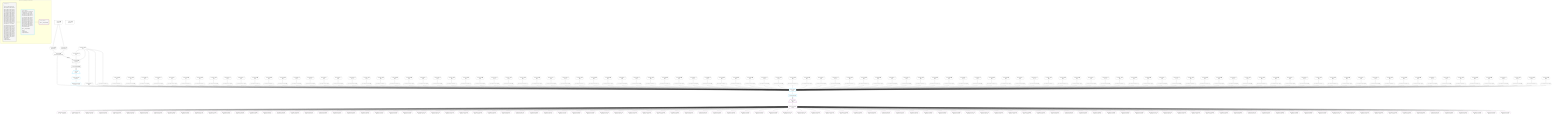 %%{init: {'themeVariables': { 'fontSize': '12px'}}}%%
graph TD
    classDef path fill:#eee,stroke:#000,color:#000
    classDef plan fill:#fff,stroke-width:1px,color:#000
    classDef itemplan fill:#fff,stroke-width:2px,color:#000
    classDef unbatchedplan fill:#dff,stroke-width:1px,color:#000
    classDef sideeffectplan fill:#fcc,stroke-width:2px,color:#000
    classDef bucket fill:#f6f6f6,color:#000,stroke-width:2px,text-align:left


    %% plan dependencies
    PgSelect15[["PgSelect[15∈0] ➊<br />ᐸpersonᐳ"]]:::plan
    Object12{{"Object[12∈0] ➊<br />ᐸ{pgSettings,withPgClient}ᐳ"}}:::plan
    Connection13{{"Connection[13∈0] ➊<br />ᐸ9ᐳ"}}:::plan
    Constant445{{"Constant[445∈0] ➊<br />ᐸ1ᐳ"}}:::plan
    Object12 -->|rejectNull| PgSelect15
    Connection13 & Constant445 --> PgSelect15
    Constant445 --> Connection13
    Connection26{{"Connection[26∈0] ➊<br />ᐸ22ᐳ"}}:::plan
    Constant445 --> Connection26
    Access10{{"Access[10∈0] ➊<br />ᐸ2.pgSettingsᐳ"}}:::plan
    Access11{{"Access[11∈0] ➊<br />ᐸ2.withPgClientᐳ"}}:::plan
    Access10 & Access11 --> Object12
    PgFromExpression35{{"PgFromExpression[35∈0] ➊"}}:::plan
    Constant445 --> PgFromExpression35
    PgFromExpression39{{"PgFromExpression[39∈0] ➊"}}:::plan
    Constant446{{"Constant[446∈0] ➊<br />ᐸ2ᐳ"}}:::plan
    Constant446 --> PgFromExpression39
    PgFromExpression43{{"PgFromExpression[43∈0] ➊"}}:::plan
    Constant447{{"Constant[447∈0] ➊<br />ᐸ3ᐳ"}}:::plan
    Constant447 --> PgFromExpression43
    PgFromExpression47{{"PgFromExpression[47∈0] ➊"}}:::plan
    Constant448{{"Constant[448∈0] ➊<br />ᐸ4ᐳ"}}:::plan
    Constant448 --> PgFromExpression47
    PgFromExpression51{{"PgFromExpression[51∈0] ➊"}}:::plan
    Constant449{{"Constant[449∈0] ➊<br />ᐸ5ᐳ"}}:::plan
    Constant449 --> PgFromExpression51
    PgFromExpression55{{"PgFromExpression[55∈0] ➊"}}:::plan
    Constant450{{"Constant[450∈0] ➊<br />ᐸ6ᐳ"}}:::plan
    Constant450 --> PgFromExpression55
    PgFromExpression59{{"PgFromExpression[59∈0] ➊"}}:::plan
    Constant451{{"Constant[451∈0] ➊<br />ᐸ7ᐳ"}}:::plan
    Constant451 --> PgFromExpression59
    PgFromExpression63{{"PgFromExpression[63∈0] ➊"}}:::plan
    Constant452{{"Constant[452∈0] ➊<br />ᐸ8ᐳ"}}:::plan
    Constant452 --> PgFromExpression63
    PgFromExpression67{{"PgFromExpression[67∈0] ➊"}}:::plan
    Constant453{{"Constant[453∈0] ➊<br />ᐸ9ᐳ"}}:::plan
    Constant453 --> PgFromExpression67
    PgFromExpression71{{"PgFromExpression[71∈0] ➊"}}:::plan
    Constant454{{"Constant[454∈0] ➊<br />ᐸ10ᐳ"}}:::plan
    Constant454 --> PgFromExpression71
    PgFromExpression75{{"PgFromExpression[75∈0] ➊"}}:::plan
    Constant455{{"Constant[455∈0] ➊<br />ᐸ11ᐳ"}}:::plan
    Constant455 --> PgFromExpression75
    PgFromExpression79{{"PgFromExpression[79∈0] ➊"}}:::plan
    Constant456{{"Constant[456∈0] ➊<br />ᐸ12ᐳ"}}:::plan
    Constant456 --> PgFromExpression79
    PgFromExpression83{{"PgFromExpression[83∈0] ➊"}}:::plan
    Constant457{{"Constant[457∈0] ➊<br />ᐸ13ᐳ"}}:::plan
    Constant457 --> PgFromExpression83
    PgFromExpression87{{"PgFromExpression[87∈0] ➊"}}:::plan
    Constant458{{"Constant[458∈0] ➊<br />ᐸ14ᐳ"}}:::plan
    Constant458 --> PgFromExpression87
    PgFromExpression91{{"PgFromExpression[91∈0] ➊"}}:::plan
    Constant459{{"Constant[459∈0] ➊<br />ᐸ15ᐳ"}}:::plan
    Constant459 --> PgFromExpression91
    PgFromExpression95{{"PgFromExpression[95∈0] ➊"}}:::plan
    Constant460{{"Constant[460∈0] ➊<br />ᐸ16ᐳ"}}:::plan
    Constant460 --> PgFromExpression95
    PgFromExpression99{{"PgFromExpression[99∈0] ➊"}}:::plan
    Constant461{{"Constant[461∈0] ➊<br />ᐸ17ᐳ"}}:::plan
    Constant461 --> PgFromExpression99
    PgFromExpression103{{"PgFromExpression[103∈0] ➊"}}:::plan
    Constant462{{"Constant[462∈0] ➊<br />ᐸ18ᐳ"}}:::plan
    Constant462 --> PgFromExpression103
    PgFromExpression107{{"PgFromExpression[107∈0] ➊"}}:::plan
    Constant463{{"Constant[463∈0] ➊<br />ᐸ19ᐳ"}}:::plan
    Constant463 --> PgFromExpression107
    PgFromExpression111{{"PgFromExpression[111∈0] ➊"}}:::plan
    Constant464{{"Constant[464∈0] ➊<br />ᐸ20ᐳ"}}:::plan
    Constant464 --> PgFromExpression111
    PgFromExpression115{{"PgFromExpression[115∈0] ➊"}}:::plan
    Constant465{{"Constant[465∈0] ➊<br />ᐸ21ᐳ"}}:::plan
    Constant465 --> PgFromExpression115
    PgFromExpression119{{"PgFromExpression[119∈0] ➊"}}:::plan
    Constant466{{"Constant[466∈0] ➊<br />ᐸ22ᐳ"}}:::plan
    Constant466 --> PgFromExpression119
    PgFromExpression123{{"PgFromExpression[123∈0] ➊"}}:::plan
    Constant467{{"Constant[467∈0] ➊<br />ᐸ23ᐳ"}}:::plan
    Constant467 --> PgFromExpression123
    PgFromExpression127{{"PgFromExpression[127∈0] ➊"}}:::plan
    Constant468{{"Constant[468∈0] ➊<br />ᐸ24ᐳ"}}:::plan
    Constant468 --> PgFromExpression127
    PgFromExpression131{{"PgFromExpression[131∈0] ➊"}}:::plan
    Constant469{{"Constant[469∈0] ➊<br />ᐸ25ᐳ"}}:::plan
    Constant469 --> PgFromExpression131
    PgFromExpression135{{"PgFromExpression[135∈0] ➊"}}:::plan
    Constant470{{"Constant[470∈0] ➊<br />ᐸ26ᐳ"}}:::plan
    Constant470 --> PgFromExpression135
    PgFromExpression139{{"PgFromExpression[139∈0] ➊"}}:::plan
    Constant471{{"Constant[471∈0] ➊<br />ᐸ27ᐳ"}}:::plan
    Constant471 --> PgFromExpression139
    PgFromExpression143{{"PgFromExpression[143∈0] ➊"}}:::plan
    Constant472{{"Constant[472∈0] ➊<br />ᐸ28ᐳ"}}:::plan
    Constant472 --> PgFromExpression143
    PgFromExpression147{{"PgFromExpression[147∈0] ➊"}}:::plan
    Constant473{{"Constant[473∈0] ➊<br />ᐸ29ᐳ"}}:::plan
    Constant473 --> PgFromExpression147
    PgFromExpression151{{"PgFromExpression[151∈0] ➊"}}:::plan
    Constant474{{"Constant[474∈0] ➊<br />ᐸ30ᐳ"}}:::plan
    Constant474 --> PgFromExpression151
    PgFromExpression155{{"PgFromExpression[155∈0] ➊"}}:::plan
    Constant475{{"Constant[475∈0] ➊<br />ᐸ31ᐳ"}}:::plan
    Constant475 --> PgFromExpression155
    PgFromExpression159{{"PgFromExpression[159∈0] ➊"}}:::plan
    Constant476{{"Constant[476∈0] ➊<br />ᐸ32ᐳ"}}:::plan
    Constant476 --> PgFromExpression159
    PgFromExpression163{{"PgFromExpression[163∈0] ➊"}}:::plan
    Constant477{{"Constant[477∈0] ➊<br />ᐸ33ᐳ"}}:::plan
    Constant477 --> PgFromExpression163
    PgFromExpression167{{"PgFromExpression[167∈0] ➊"}}:::plan
    Constant478{{"Constant[478∈0] ➊<br />ᐸ34ᐳ"}}:::plan
    Constant478 --> PgFromExpression167
    PgFromExpression171{{"PgFromExpression[171∈0] ➊"}}:::plan
    Constant479{{"Constant[479∈0] ➊<br />ᐸ35ᐳ"}}:::plan
    Constant479 --> PgFromExpression171
    PgFromExpression175{{"PgFromExpression[175∈0] ➊"}}:::plan
    Constant480{{"Constant[480∈0] ➊<br />ᐸ36ᐳ"}}:::plan
    Constant480 --> PgFromExpression175
    PgFromExpression179{{"PgFromExpression[179∈0] ➊"}}:::plan
    Constant481{{"Constant[481∈0] ➊<br />ᐸ37ᐳ"}}:::plan
    Constant481 --> PgFromExpression179
    PgFromExpression183{{"PgFromExpression[183∈0] ➊"}}:::plan
    Constant482{{"Constant[482∈0] ➊<br />ᐸ38ᐳ"}}:::plan
    Constant482 --> PgFromExpression183
    PgFromExpression187{{"PgFromExpression[187∈0] ➊"}}:::plan
    Constant483{{"Constant[483∈0] ➊<br />ᐸ39ᐳ"}}:::plan
    Constant483 --> PgFromExpression187
    PgFromExpression191{{"PgFromExpression[191∈0] ➊"}}:::plan
    Constant484{{"Constant[484∈0] ➊<br />ᐸ40ᐳ"}}:::plan
    Constant484 --> PgFromExpression191
    PgFromExpression195{{"PgFromExpression[195∈0] ➊"}}:::plan
    Constant485{{"Constant[485∈0] ➊<br />ᐸ41ᐳ"}}:::plan
    Constant485 --> PgFromExpression195
    PgFromExpression199{{"PgFromExpression[199∈0] ➊"}}:::plan
    Constant486{{"Constant[486∈0] ➊<br />ᐸ42ᐳ"}}:::plan
    Constant486 --> PgFromExpression199
    PgFromExpression203{{"PgFromExpression[203∈0] ➊"}}:::plan
    Constant487{{"Constant[487∈0] ➊<br />ᐸ43ᐳ"}}:::plan
    Constant487 --> PgFromExpression203
    PgFromExpression207{{"PgFromExpression[207∈0] ➊"}}:::plan
    Constant488{{"Constant[488∈0] ➊<br />ᐸ44ᐳ"}}:::plan
    Constant488 --> PgFromExpression207
    PgFromExpression211{{"PgFromExpression[211∈0] ➊"}}:::plan
    Constant489{{"Constant[489∈0] ➊<br />ᐸ45ᐳ"}}:::plan
    Constant489 --> PgFromExpression211
    PgFromExpression215{{"PgFromExpression[215∈0] ➊"}}:::plan
    Constant490{{"Constant[490∈0] ➊<br />ᐸ46ᐳ"}}:::plan
    Constant490 --> PgFromExpression215
    PgFromExpression219{{"PgFromExpression[219∈0] ➊"}}:::plan
    Constant491{{"Constant[491∈0] ➊<br />ᐸ47ᐳ"}}:::plan
    Constant491 --> PgFromExpression219
    PgFromExpression223{{"PgFromExpression[223∈0] ➊"}}:::plan
    Constant492{{"Constant[492∈0] ➊<br />ᐸ48ᐳ"}}:::plan
    Constant492 --> PgFromExpression223
    PgFromExpression227{{"PgFromExpression[227∈0] ➊"}}:::plan
    Constant493{{"Constant[493∈0] ➊<br />ᐸ49ᐳ"}}:::plan
    Constant493 --> PgFromExpression227
    PgFromExpression231{{"PgFromExpression[231∈0] ➊"}}:::plan
    Constant494{{"Constant[494∈0] ➊<br />ᐸ50ᐳ"}}:::plan
    Constant494 --> PgFromExpression231
    PgFromExpression235{{"PgFromExpression[235∈0] ➊"}}:::plan
    Constant495{{"Constant[495∈0] ➊<br />ᐸ51ᐳ"}}:::plan
    Constant495 --> PgFromExpression235
    PgFromExpression239{{"PgFromExpression[239∈0] ➊"}}:::plan
    Constant496{{"Constant[496∈0] ➊<br />ᐸ52ᐳ"}}:::plan
    Constant496 --> PgFromExpression239
    PgFromExpression243{{"PgFromExpression[243∈0] ➊"}}:::plan
    Constant497{{"Constant[497∈0] ➊<br />ᐸ53ᐳ"}}:::plan
    Constant497 --> PgFromExpression243
    PgFromExpression247{{"PgFromExpression[247∈0] ➊"}}:::plan
    Constant498{{"Constant[498∈0] ➊<br />ᐸ54ᐳ"}}:::plan
    Constant498 --> PgFromExpression247
    PgFromExpression251{{"PgFromExpression[251∈0] ➊"}}:::plan
    Constant499{{"Constant[499∈0] ➊<br />ᐸ55ᐳ"}}:::plan
    Constant499 --> PgFromExpression251
    PgFromExpression255{{"PgFromExpression[255∈0] ➊"}}:::plan
    Constant500{{"Constant[500∈0] ➊<br />ᐸ56ᐳ"}}:::plan
    Constant500 --> PgFromExpression255
    PgFromExpression259{{"PgFromExpression[259∈0] ➊"}}:::plan
    Constant501{{"Constant[501∈0] ➊<br />ᐸ57ᐳ"}}:::plan
    Constant501 --> PgFromExpression259
    PgFromExpression263{{"PgFromExpression[263∈0] ➊"}}:::plan
    Constant502{{"Constant[502∈0] ➊<br />ᐸ58ᐳ"}}:::plan
    Constant502 --> PgFromExpression263
    PgFromExpression267{{"PgFromExpression[267∈0] ➊"}}:::plan
    Constant503{{"Constant[503∈0] ➊<br />ᐸ59ᐳ"}}:::plan
    Constant503 --> PgFromExpression267
    PgFromExpression271{{"PgFromExpression[271∈0] ➊"}}:::plan
    Constant504{{"Constant[504∈0] ➊<br />ᐸ60ᐳ"}}:::plan
    Constant504 --> PgFromExpression271
    PgFromExpression275{{"PgFromExpression[275∈0] ➊"}}:::plan
    Constant505{{"Constant[505∈0] ➊<br />ᐸ61ᐳ"}}:::plan
    Constant505 --> PgFromExpression275
    PgFromExpression279{{"PgFromExpression[279∈0] ➊"}}:::plan
    Constant506{{"Constant[506∈0] ➊<br />ᐸ62ᐳ"}}:::plan
    Constant506 --> PgFromExpression279
    PgFromExpression283{{"PgFromExpression[283∈0] ➊"}}:::plan
    Constant507{{"Constant[507∈0] ➊<br />ᐸ63ᐳ"}}:::plan
    Constant507 --> PgFromExpression283
    PgFromExpression287{{"PgFromExpression[287∈0] ➊"}}:::plan
    Constant508{{"Constant[508∈0] ➊<br />ᐸ64ᐳ"}}:::plan
    Constant508 --> PgFromExpression287
    PgFromExpression291{{"PgFromExpression[291∈0] ➊"}}:::plan
    Constant509{{"Constant[509∈0] ➊<br />ᐸ65ᐳ"}}:::plan
    Constant509 --> PgFromExpression291
    PgFromExpression295{{"PgFromExpression[295∈0] ➊"}}:::plan
    Constant510{{"Constant[510∈0] ➊<br />ᐸ66ᐳ"}}:::plan
    Constant510 --> PgFromExpression295
    PgFromExpression299{{"PgFromExpression[299∈0] ➊"}}:::plan
    Constant511{{"Constant[511∈0] ➊<br />ᐸ67ᐳ"}}:::plan
    Constant511 --> PgFromExpression299
    PgFromExpression303{{"PgFromExpression[303∈0] ➊"}}:::plan
    Constant512{{"Constant[512∈0] ➊<br />ᐸ68ᐳ"}}:::plan
    Constant512 --> PgFromExpression303
    PgFromExpression307{{"PgFromExpression[307∈0] ➊"}}:::plan
    Constant513{{"Constant[513∈0] ➊<br />ᐸ69ᐳ"}}:::plan
    Constant513 --> PgFromExpression307
    PgFromExpression311{{"PgFromExpression[311∈0] ➊"}}:::plan
    Constant514{{"Constant[514∈0] ➊<br />ᐸ70ᐳ"}}:::plan
    Constant514 --> PgFromExpression311
    PgFromExpression315{{"PgFromExpression[315∈0] ➊"}}:::plan
    Constant515{{"Constant[515∈0] ➊<br />ᐸ71ᐳ"}}:::plan
    Constant515 --> PgFromExpression315
    PgFromExpression319{{"PgFromExpression[319∈0] ➊"}}:::plan
    Constant516{{"Constant[516∈0] ➊<br />ᐸ72ᐳ"}}:::plan
    Constant516 --> PgFromExpression319
    PgFromExpression323{{"PgFromExpression[323∈0] ➊"}}:::plan
    Constant517{{"Constant[517∈0] ➊<br />ᐸ73ᐳ"}}:::plan
    Constant517 --> PgFromExpression323
    PgFromExpression327{{"PgFromExpression[327∈0] ➊"}}:::plan
    Constant518{{"Constant[518∈0] ➊<br />ᐸ74ᐳ"}}:::plan
    Constant518 --> PgFromExpression327
    PgFromExpression331{{"PgFromExpression[331∈0] ➊"}}:::plan
    Constant519{{"Constant[519∈0] ➊<br />ᐸ75ᐳ"}}:::plan
    Constant519 --> PgFromExpression331
    PgFromExpression335{{"PgFromExpression[335∈0] ➊"}}:::plan
    Constant520{{"Constant[520∈0] ➊<br />ᐸ76ᐳ"}}:::plan
    Constant520 --> PgFromExpression335
    PgFromExpression339{{"PgFromExpression[339∈0] ➊"}}:::plan
    Constant521{{"Constant[521∈0] ➊<br />ᐸ77ᐳ"}}:::plan
    Constant521 --> PgFromExpression339
    PgFromExpression343{{"PgFromExpression[343∈0] ➊"}}:::plan
    Constant522{{"Constant[522∈0] ➊<br />ᐸ78ᐳ"}}:::plan
    Constant522 --> PgFromExpression343
    PgFromExpression347{{"PgFromExpression[347∈0] ➊"}}:::plan
    Constant523{{"Constant[523∈0] ➊<br />ᐸ79ᐳ"}}:::plan
    Constant523 --> PgFromExpression347
    PgFromExpression351{{"PgFromExpression[351∈0] ➊"}}:::plan
    Constant524{{"Constant[524∈0] ➊<br />ᐸ80ᐳ"}}:::plan
    Constant524 --> PgFromExpression351
    PgFromExpression355{{"PgFromExpression[355∈0] ➊"}}:::plan
    Constant525{{"Constant[525∈0] ➊<br />ᐸ81ᐳ"}}:::plan
    Constant525 --> PgFromExpression355
    PgFromExpression359{{"PgFromExpression[359∈0] ➊"}}:::plan
    Constant526{{"Constant[526∈0] ➊<br />ᐸ82ᐳ"}}:::plan
    Constant526 --> PgFromExpression359
    PgFromExpression363{{"PgFromExpression[363∈0] ➊"}}:::plan
    Constant527{{"Constant[527∈0] ➊<br />ᐸ83ᐳ"}}:::plan
    Constant527 --> PgFromExpression363
    PgFromExpression367{{"PgFromExpression[367∈0] ➊"}}:::plan
    Constant528{{"Constant[528∈0] ➊<br />ᐸ84ᐳ"}}:::plan
    Constant528 --> PgFromExpression367
    PgFromExpression371{{"PgFromExpression[371∈0] ➊"}}:::plan
    Constant529{{"Constant[529∈0] ➊<br />ᐸ85ᐳ"}}:::plan
    Constant529 --> PgFromExpression371
    PgFromExpression375{{"PgFromExpression[375∈0] ➊"}}:::plan
    Constant530{{"Constant[530∈0] ➊<br />ᐸ86ᐳ"}}:::plan
    Constant530 --> PgFromExpression375
    PgFromExpression379{{"PgFromExpression[379∈0] ➊"}}:::plan
    Constant531{{"Constant[531∈0] ➊<br />ᐸ87ᐳ"}}:::plan
    Constant531 --> PgFromExpression379
    PgFromExpression383{{"PgFromExpression[383∈0] ➊"}}:::plan
    Constant532{{"Constant[532∈0] ➊<br />ᐸ88ᐳ"}}:::plan
    Constant532 --> PgFromExpression383
    PgFromExpression387{{"PgFromExpression[387∈0] ➊"}}:::plan
    Constant533{{"Constant[533∈0] ➊<br />ᐸ89ᐳ"}}:::plan
    Constant533 --> PgFromExpression387
    PgFromExpression391{{"PgFromExpression[391∈0] ➊"}}:::plan
    Constant534{{"Constant[534∈0] ➊<br />ᐸ90ᐳ"}}:::plan
    Constant534 --> PgFromExpression391
    PgFromExpression395{{"PgFromExpression[395∈0] ➊"}}:::plan
    Constant535{{"Constant[535∈0] ➊<br />ᐸ91ᐳ"}}:::plan
    Constant535 --> PgFromExpression395
    PgFromExpression399{{"PgFromExpression[399∈0] ➊"}}:::plan
    Constant536{{"Constant[536∈0] ➊<br />ᐸ92ᐳ"}}:::plan
    Constant536 --> PgFromExpression399
    PgFromExpression403{{"PgFromExpression[403∈0] ➊"}}:::plan
    Constant537{{"Constant[537∈0] ➊<br />ᐸ93ᐳ"}}:::plan
    Constant537 --> PgFromExpression403
    PgFromExpression407{{"PgFromExpression[407∈0] ➊"}}:::plan
    Constant538{{"Constant[538∈0] ➊<br />ᐸ94ᐳ"}}:::plan
    Constant538 --> PgFromExpression407
    PgFromExpression411{{"PgFromExpression[411∈0] ➊"}}:::plan
    Constant539{{"Constant[539∈0] ➊<br />ᐸ95ᐳ"}}:::plan
    Constant539 --> PgFromExpression411
    PgFromExpression415{{"PgFromExpression[415∈0] ➊"}}:::plan
    Constant540{{"Constant[540∈0] ➊<br />ᐸ96ᐳ"}}:::plan
    Constant540 --> PgFromExpression415
    PgFromExpression419{{"PgFromExpression[419∈0] ➊"}}:::plan
    Constant541{{"Constant[541∈0] ➊<br />ᐸ97ᐳ"}}:::plan
    Constant541 --> PgFromExpression419
    PgFromExpression423{{"PgFromExpression[423∈0] ➊"}}:::plan
    Constant542{{"Constant[542∈0] ➊<br />ᐸ98ᐳ"}}:::plan
    Constant542 --> PgFromExpression423
    PgFromExpression427{{"PgFromExpression[427∈0] ➊"}}:::plan
    Constant543{{"Constant[543∈0] ➊<br />ᐸ99ᐳ"}}:::plan
    Constant543 --> PgFromExpression427
    PgFromExpression431{{"PgFromExpression[431∈0] ➊"}}:::plan
    Constant544{{"Constant[544∈0] ➊<br />ᐸ100ᐳ"}}:::plan
    Constant544 --> PgFromExpression431
    PgFromExpression435{{"PgFromExpression[435∈0] ➊"}}:::plan
    Constant545{{"Constant[545∈0] ➊<br />ᐸ101ᐳ"}}:::plan
    Constant545 --> PgFromExpression435
    PgFromExpression439{{"PgFromExpression[439∈0] ➊"}}:::plan
    Constant546{{"Constant[546∈0] ➊<br />ᐸ102ᐳ"}}:::plan
    Constant546 --> PgFromExpression439
    PgFromExpression443{{"PgFromExpression[443∈0] ➊"}}:::plan
    Constant547{{"Constant[547∈0] ➊<br />ᐸ103ᐳ"}}:::plan
    Constant547 --> PgFromExpression443
    __Value2["__Value[2∈0] ➊<br />ᐸcontextᐳ"]:::plan
    __Value2 --> Access10
    __Value2 --> Access11
    PgSelectRows16[["PgSelectRows[16∈0] ➊"]]:::plan
    PgSelect15 --> PgSelectRows16
    __Value4["__Value[4∈0] ➊<br />ᐸrootValueᐳ"]:::plan
    PgSelect28[["PgSelect[28∈1]<br />ᐸpostᐳ"]]:::plan
    PgClassExpression19{{"PgClassExpression[19∈1]<br />ᐸ__person__.”id”ᐳ"}}:::plan
    Object12 & PgClassExpression19 & Connection26 & Constant445 & PgFromExpression35 & PgFromExpression39 & PgFromExpression43 & PgFromExpression47 & PgFromExpression51 & PgFromExpression55 & PgFromExpression59 & PgFromExpression63 & PgFromExpression67 & PgFromExpression71 & PgFromExpression75 & PgFromExpression79 & PgFromExpression83 & PgFromExpression87 & PgFromExpression91 & PgFromExpression95 & PgFromExpression99 & PgFromExpression103 & PgFromExpression107 & PgFromExpression111 & PgFromExpression115 & PgFromExpression119 & PgFromExpression123 & PgFromExpression127 & PgFromExpression131 & PgFromExpression135 & PgFromExpression139 & PgFromExpression143 & PgFromExpression147 & PgFromExpression151 & PgFromExpression155 & PgFromExpression159 & PgFromExpression163 & PgFromExpression167 & PgFromExpression171 & PgFromExpression175 & PgFromExpression179 & PgFromExpression183 & PgFromExpression187 & PgFromExpression191 & PgFromExpression195 & PgFromExpression199 & PgFromExpression203 & PgFromExpression207 & PgFromExpression211 & PgFromExpression215 & PgFromExpression219 & PgFromExpression223 & PgFromExpression227 & PgFromExpression231 & PgFromExpression235 & PgFromExpression239 & PgFromExpression243 & PgFromExpression247 & PgFromExpression251 & PgFromExpression255 & PgFromExpression259 & PgFromExpression263 & PgFromExpression267 & PgFromExpression271 & PgFromExpression275 & PgFromExpression279 & PgFromExpression283 & PgFromExpression287 & PgFromExpression291 & PgFromExpression295 & PgFromExpression299 & PgFromExpression303 & PgFromExpression307 & PgFromExpression311 & PgFromExpression315 & PgFromExpression319 & PgFromExpression323 & PgFromExpression327 & PgFromExpression331 & PgFromExpression335 & PgFromExpression339 & PgFromExpression343 & PgFromExpression347 & PgFromExpression351 & PgFromExpression355 & PgFromExpression359 & PgFromExpression363 & PgFromExpression367 & PgFromExpression371 & PgFromExpression375 & PgFromExpression379 & PgFromExpression383 & PgFromExpression387 & PgFromExpression391 & PgFromExpression395 & PgFromExpression399 & PgFromExpression403 & PgFromExpression407 & PgFromExpression411 & PgFromExpression415 & PgFromExpression419 & PgFromExpression423 & PgFromExpression427 & PgFromExpression431 & PgFromExpression435 & PgFromExpression439 & PgFromExpression443 --> PgSelect28
    __Item17[/"__Item[17∈1]<br />ᐸ16ᐳ"\]:::itemplan
    PgSelectRows16 ==> __Item17
    PgSelectSingle18{{"PgSelectSingle[18∈1]<br />ᐸpersonᐳ"}}:::plan
    __Item17 --> PgSelectSingle18
    PgSelectSingle18 --> PgClassExpression19
    PgSelectRows29[["PgSelectRows[29∈1]"]]:::plan
    PgSelect28 --> PgSelectRows29
    __Item30[/"__Item[30∈2]<br />ᐸ29ᐳ"\]:::itemplan
    PgSelectRows29 ==> __Item30
    PgSelectSingle31{{"PgSelectSingle[31∈2]<br />ᐸpostᐳ"}}:::plan
    __Item30 --> PgSelectSingle31
    PgClassExpression32{{"PgClassExpression[32∈2]<br />ᐸ__post__.”headline”ᐳ"}}:::plan
    PgSelectSingle31 --> PgClassExpression32
    PgClassExpression36{{"PgClassExpression[36∈2]<br />ᐸ(1/0) /* E...ferred! */ᐳ"}}:::plan
    PgSelectSingle31 --> PgClassExpression36
    PgClassExpression40{{"PgClassExpression[40∈2]<br />ᐸ(1/0) /* E...ferred! */ᐳ"}}:::plan
    PgSelectSingle31 --> PgClassExpression40
    PgClassExpression44{{"PgClassExpression[44∈2]<br />ᐸ(1/0) /* E...ferred! */ᐳ"}}:::plan
    PgSelectSingle31 --> PgClassExpression44
    PgClassExpression48{{"PgClassExpression[48∈2]<br />ᐸ(1/0) /* E...ferred! */ᐳ"}}:::plan
    PgSelectSingle31 --> PgClassExpression48
    PgClassExpression52{{"PgClassExpression[52∈2]<br />ᐸ(1/0) /* E...ferred! */ᐳ"}}:::plan
    PgSelectSingle31 --> PgClassExpression52
    PgClassExpression56{{"PgClassExpression[56∈2]<br />ᐸ(1/0) /* E...ferred! */ᐳ"}}:::plan
    PgSelectSingle31 --> PgClassExpression56
    PgClassExpression60{{"PgClassExpression[60∈2]<br />ᐸ(1/0) /* E...ferred! */ᐳ"}}:::plan
    PgSelectSingle31 --> PgClassExpression60
    PgClassExpression64{{"PgClassExpression[64∈2]<br />ᐸ(1/0) /* E...ferred! */ᐳ"}}:::plan
    PgSelectSingle31 --> PgClassExpression64
    PgClassExpression68{{"PgClassExpression[68∈2]<br />ᐸ(1/0) /* E...ferred! */ᐳ"}}:::plan
    PgSelectSingle31 --> PgClassExpression68
    PgClassExpression72{{"PgClassExpression[72∈2]<br />ᐸ(1/0) /* E...ferred! */ᐳ"}}:::plan
    PgSelectSingle31 --> PgClassExpression72
    PgClassExpression76{{"PgClassExpression[76∈2]<br />ᐸ(1/0) /* E...ferred! */ᐳ"}}:::plan
    PgSelectSingle31 --> PgClassExpression76
    PgClassExpression80{{"PgClassExpression[80∈2]<br />ᐸ(1/0) /* E...ferred! */ᐳ"}}:::plan
    PgSelectSingle31 --> PgClassExpression80
    PgClassExpression84{{"PgClassExpression[84∈2]<br />ᐸ(1/0) /* E...ferred! */ᐳ"}}:::plan
    PgSelectSingle31 --> PgClassExpression84
    PgClassExpression88{{"PgClassExpression[88∈2]<br />ᐸ(1/0) /* E...ferred! */ᐳ"}}:::plan
    PgSelectSingle31 --> PgClassExpression88
    PgClassExpression92{{"PgClassExpression[92∈2]<br />ᐸ(1/0) /* E...ferred! */ᐳ"}}:::plan
    PgSelectSingle31 --> PgClassExpression92
    PgClassExpression96{{"PgClassExpression[96∈2]<br />ᐸ(1/0) /* E...ferred! */ᐳ"}}:::plan
    PgSelectSingle31 --> PgClassExpression96
    PgClassExpression100{{"PgClassExpression[100∈2]<br />ᐸ(1/0) /* E...ferred! */ᐳ"}}:::plan
    PgSelectSingle31 --> PgClassExpression100
    PgClassExpression104{{"PgClassExpression[104∈2]<br />ᐸ(1/0) /* E...ferred! */ᐳ"}}:::plan
    PgSelectSingle31 --> PgClassExpression104
    PgClassExpression108{{"PgClassExpression[108∈2]<br />ᐸ(1/0) /* E...ferred! */ᐳ"}}:::plan
    PgSelectSingle31 --> PgClassExpression108
    PgClassExpression112{{"PgClassExpression[112∈2]<br />ᐸ(1/0) /* E...ferred! */ᐳ"}}:::plan
    PgSelectSingle31 --> PgClassExpression112
    PgClassExpression116{{"PgClassExpression[116∈2]<br />ᐸ(1/0) /* E...ferred! */ᐳ"}}:::plan
    PgSelectSingle31 --> PgClassExpression116
    PgClassExpression120{{"PgClassExpression[120∈2]<br />ᐸ(1/0) /* E...ferred! */ᐳ"}}:::plan
    PgSelectSingle31 --> PgClassExpression120
    PgClassExpression124{{"PgClassExpression[124∈2]<br />ᐸ(1/0) /* E...ferred! */ᐳ"}}:::plan
    PgSelectSingle31 --> PgClassExpression124
    PgClassExpression128{{"PgClassExpression[128∈2]<br />ᐸ(1/0) /* E...ferred! */ᐳ"}}:::plan
    PgSelectSingle31 --> PgClassExpression128
    PgClassExpression132{{"PgClassExpression[132∈2]<br />ᐸ(1/0) /* E...ferred! */ᐳ"}}:::plan
    PgSelectSingle31 --> PgClassExpression132
    PgClassExpression136{{"PgClassExpression[136∈2]<br />ᐸ(1/0) /* E...ferred! */ᐳ"}}:::plan
    PgSelectSingle31 --> PgClassExpression136
    PgClassExpression140{{"PgClassExpression[140∈2]<br />ᐸ(1/0) /* E...ferred! */ᐳ"}}:::plan
    PgSelectSingle31 --> PgClassExpression140
    PgClassExpression144{{"PgClassExpression[144∈2]<br />ᐸ(1/0) /* E...ferred! */ᐳ"}}:::plan
    PgSelectSingle31 --> PgClassExpression144
    PgClassExpression148{{"PgClassExpression[148∈2]<br />ᐸ(1/0) /* E...ferred! */ᐳ"}}:::plan
    PgSelectSingle31 --> PgClassExpression148
    PgClassExpression152{{"PgClassExpression[152∈2]<br />ᐸ(1/0) /* E...ferred! */ᐳ"}}:::plan
    PgSelectSingle31 --> PgClassExpression152
    PgClassExpression156{{"PgClassExpression[156∈2]<br />ᐸ(1/0) /* E...ferred! */ᐳ"}}:::plan
    PgSelectSingle31 --> PgClassExpression156
    PgClassExpression160{{"PgClassExpression[160∈2]<br />ᐸ(1/0) /* E...ferred! */ᐳ"}}:::plan
    PgSelectSingle31 --> PgClassExpression160
    PgClassExpression164{{"PgClassExpression[164∈2]<br />ᐸ(1/0) /* E...ferred! */ᐳ"}}:::plan
    PgSelectSingle31 --> PgClassExpression164
    PgClassExpression168{{"PgClassExpression[168∈2]<br />ᐸ(1/0) /* E...ferred! */ᐳ"}}:::plan
    PgSelectSingle31 --> PgClassExpression168
    PgClassExpression172{{"PgClassExpression[172∈2]<br />ᐸ(1/0) /* E...ferred! */ᐳ"}}:::plan
    PgSelectSingle31 --> PgClassExpression172
    PgClassExpression176{{"PgClassExpression[176∈2]<br />ᐸ(1/0) /* E...ferred! */ᐳ"}}:::plan
    PgSelectSingle31 --> PgClassExpression176
    PgClassExpression180{{"PgClassExpression[180∈2]<br />ᐸ(1/0) /* E...ferred! */ᐳ"}}:::plan
    PgSelectSingle31 --> PgClassExpression180
    PgClassExpression184{{"PgClassExpression[184∈2]<br />ᐸ(1/0) /* E...ferred! */ᐳ"}}:::plan
    PgSelectSingle31 --> PgClassExpression184
    PgClassExpression188{{"PgClassExpression[188∈2]<br />ᐸ(1/0) /* E...ferred! */ᐳ"}}:::plan
    PgSelectSingle31 --> PgClassExpression188
    PgClassExpression192{{"PgClassExpression[192∈2]<br />ᐸ(1/0) /* E...ferred! */ᐳ"}}:::plan
    PgSelectSingle31 --> PgClassExpression192
    PgClassExpression196{{"PgClassExpression[196∈2]<br />ᐸ(1/0) /* E...ferred! */ᐳ"}}:::plan
    PgSelectSingle31 --> PgClassExpression196
    PgClassExpression200{{"PgClassExpression[200∈2]<br />ᐸ(1/0) /* E...ferred! */ᐳ"}}:::plan
    PgSelectSingle31 --> PgClassExpression200
    PgClassExpression204{{"PgClassExpression[204∈2]<br />ᐸ(1/0) /* E...ferred! */ᐳ"}}:::plan
    PgSelectSingle31 --> PgClassExpression204
    PgClassExpression208{{"PgClassExpression[208∈2]<br />ᐸ(1/0) /* E...ferred! */ᐳ"}}:::plan
    PgSelectSingle31 --> PgClassExpression208
    PgClassExpression212{{"PgClassExpression[212∈2]<br />ᐸ(1/0) /* E...ferred! */ᐳ"}}:::plan
    PgSelectSingle31 --> PgClassExpression212
    PgClassExpression216{{"PgClassExpression[216∈2]<br />ᐸ(1/0) /* E...ferred! */ᐳ"}}:::plan
    PgSelectSingle31 --> PgClassExpression216
    PgClassExpression220{{"PgClassExpression[220∈2]<br />ᐸ(1/0) /* E...ferred! */ᐳ"}}:::plan
    PgSelectSingle31 --> PgClassExpression220
    PgClassExpression224{{"PgClassExpression[224∈2]<br />ᐸ(1/0) /* E...ferred! */ᐳ"}}:::plan
    PgSelectSingle31 --> PgClassExpression224
    PgClassExpression228{{"PgClassExpression[228∈2]<br />ᐸ(1/0) /* E...ferred! */ᐳ"}}:::plan
    PgSelectSingle31 --> PgClassExpression228
    PgClassExpression232{{"PgClassExpression[232∈2]<br />ᐸ(1/0) /* E...ferred! */ᐳ"}}:::plan
    PgSelectSingle31 --> PgClassExpression232
    PgClassExpression236{{"PgClassExpression[236∈2]<br />ᐸ(1/0) /* E...ferred! */ᐳ"}}:::plan
    PgSelectSingle31 --> PgClassExpression236
    PgClassExpression240{{"PgClassExpression[240∈2]<br />ᐸ(1/0) /* E...ferred! */ᐳ"}}:::plan
    PgSelectSingle31 --> PgClassExpression240
    PgClassExpression244{{"PgClassExpression[244∈2]<br />ᐸ(1/0) /* E...ferred! */ᐳ"}}:::plan
    PgSelectSingle31 --> PgClassExpression244
    PgClassExpression248{{"PgClassExpression[248∈2]<br />ᐸ(1/0) /* E...ferred! */ᐳ"}}:::plan
    PgSelectSingle31 --> PgClassExpression248
    PgClassExpression252{{"PgClassExpression[252∈2]<br />ᐸ(1/0) /* E...ferred! */ᐳ"}}:::plan
    PgSelectSingle31 --> PgClassExpression252
    PgClassExpression256{{"PgClassExpression[256∈2]<br />ᐸ(1/0) /* E...ferred! */ᐳ"}}:::plan
    PgSelectSingle31 --> PgClassExpression256
    PgClassExpression260{{"PgClassExpression[260∈2]<br />ᐸ(1/0) /* E...ferred! */ᐳ"}}:::plan
    PgSelectSingle31 --> PgClassExpression260
    PgClassExpression264{{"PgClassExpression[264∈2]<br />ᐸ(1/0) /* E...ferred! */ᐳ"}}:::plan
    PgSelectSingle31 --> PgClassExpression264
    PgClassExpression268{{"PgClassExpression[268∈2]<br />ᐸ(1/0) /* E...ferred! */ᐳ"}}:::plan
    PgSelectSingle31 --> PgClassExpression268
    PgClassExpression272{{"PgClassExpression[272∈2]<br />ᐸ(1/0) /* E...ferred! */ᐳ"}}:::plan
    PgSelectSingle31 --> PgClassExpression272
    PgClassExpression276{{"PgClassExpression[276∈2]<br />ᐸ(1/0) /* E...ferred! */ᐳ"}}:::plan
    PgSelectSingle31 --> PgClassExpression276
    PgClassExpression280{{"PgClassExpression[280∈2]<br />ᐸ(1/0) /* E...ferred! */ᐳ"}}:::plan
    PgSelectSingle31 --> PgClassExpression280
    PgClassExpression284{{"PgClassExpression[284∈2]<br />ᐸ(1/0) /* E...ferred! */ᐳ"}}:::plan
    PgSelectSingle31 --> PgClassExpression284
    PgClassExpression288{{"PgClassExpression[288∈2]<br />ᐸ(1/0) /* E...ferred! */ᐳ"}}:::plan
    PgSelectSingle31 --> PgClassExpression288
    PgClassExpression292{{"PgClassExpression[292∈2]<br />ᐸ(1/0) /* E...ferred! */ᐳ"}}:::plan
    PgSelectSingle31 --> PgClassExpression292
    PgClassExpression296{{"PgClassExpression[296∈2]<br />ᐸ(1/0) /* E...ferred! */ᐳ"}}:::plan
    PgSelectSingle31 --> PgClassExpression296
    PgClassExpression300{{"PgClassExpression[300∈2]<br />ᐸ(1/0) /* E...ferred! */ᐳ"}}:::plan
    PgSelectSingle31 --> PgClassExpression300
    PgClassExpression304{{"PgClassExpression[304∈2]<br />ᐸ(1/0) /* E...ferred! */ᐳ"}}:::plan
    PgSelectSingle31 --> PgClassExpression304
    PgClassExpression308{{"PgClassExpression[308∈2]<br />ᐸ(1/0) /* E...ferred! */ᐳ"}}:::plan
    PgSelectSingle31 --> PgClassExpression308
    PgClassExpression312{{"PgClassExpression[312∈2]<br />ᐸ(1/0) /* E...ferred! */ᐳ"}}:::plan
    PgSelectSingle31 --> PgClassExpression312
    PgClassExpression316{{"PgClassExpression[316∈2]<br />ᐸ(1/0) /* E...ferred! */ᐳ"}}:::plan
    PgSelectSingle31 --> PgClassExpression316
    PgClassExpression320{{"PgClassExpression[320∈2]<br />ᐸ(1/0) /* E...ferred! */ᐳ"}}:::plan
    PgSelectSingle31 --> PgClassExpression320
    PgClassExpression324{{"PgClassExpression[324∈2]<br />ᐸ(1/0) /* E...ferred! */ᐳ"}}:::plan
    PgSelectSingle31 --> PgClassExpression324
    PgClassExpression328{{"PgClassExpression[328∈2]<br />ᐸ(1/0) /* E...ferred! */ᐳ"}}:::plan
    PgSelectSingle31 --> PgClassExpression328
    PgClassExpression332{{"PgClassExpression[332∈2]<br />ᐸ(1/0) /* E...ferred! */ᐳ"}}:::plan
    PgSelectSingle31 --> PgClassExpression332
    PgClassExpression336{{"PgClassExpression[336∈2]<br />ᐸ(1/0) /* E...ferred! */ᐳ"}}:::plan
    PgSelectSingle31 --> PgClassExpression336
    PgClassExpression340{{"PgClassExpression[340∈2]<br />ᐸ(1/0) /* E...ferred! */ᐳ"}}:::plan
    PgSelectSingle31 --> PgClassExpression340
    PgClassExpression344{{"PgClassExpression[344∈2]<br />ᐸ(1/0) /* E...ferred! */ᐳ"}}:::plan
    PgSelectSingle31 --> PgClassExpression344
    PgClassExpression348{{"PgClassExpression[348∈2]<br />ᐸ(1/0) /* E...ferred! */ᐳ"}}:::plan
    PgSelectSingle31 --> PgClassExpression348
    PgClassExpression352{{"PgClassExpression[352∈2]<br />ᐸ(1/0) /* E...ferred! */ᐳ"}}:::plan
    PgSelectSingle31 --> PgClassExpression352
    PgClassExpression356{{"PgClassExpression[356∈2]<br />ᐸ(1/0) /* E...ferred! */ᐳ"}}:::plan
    PgSelectSingle31 --> PgClassExpression356
    PgClassExpression360{{"PgClassExpression[360∈2]<br />ᐸ(1/0) /* E...ferred! */ᐳ"}}:::plan
    PgSelectSingle31 --> PgClassExpression360
    PgClassExpression364{{"PgClassExpression[364∈2]<br />ᐸ(1/0) /* E...ferred! */ᐳ"}}:::plan
    PgSelectSingle31 --> PgClassExpression364
    PgClassExpression368{{"PgClassExpression[368∈2]<br />ᐸ(1/0) /* E...ferred! */ᐳ"}}:::plan
    PgSelectSingle31 --> PgClassExpression368
    PgClassExpression372{{"PgClassExpression[372∈2]<br />ᐸ(1/0) /* E...ferred! */ᐳ"}}:::plan
    PgSelectSingle31 --> PgClassExpression372
    PgClassExpression376{{"PgClassExpression[376∈2]<br />ᐸ(1/0) /* E...ferred! */ᐳ"}}:::plan
    PgSelectSingle31 --> PgClassExpression376
    PgClassExpression380{{"PgClassExpression[380∈2]<br />ᐸ(1/0) /* E...ferred! */ᐳ"}}:::plan
    PgSelectSingle31 --> PgClassExpression380
    PgClassExpression384{{"PgClassExpression[384∈2]<br />ᐸ(1/0) /* E...ferred! */ᐳ"}}:::plan
    PgSelectSingle31 --> PgClassExpression384
    PgClassExpression388{{"PgClassExpression[388∈2]<br />ᐸ(1/0) /* E...ferred! */ᐳ"}}:::plan
    PgSelectSingle31 --> PgClassExpression388
    PgClassExpression392{{"PgClassExpression[392∈2]<br />ᐸ(1/0) /* E...ferred! */ᐳ"}}:::plan
    PgSelectSingle31 --> PgClassExpression392
    PgClassExpression396{{"PgClassExpression[396∈2]<br />ᐸ(1/0) /* E...ferred! */ᐳ"}}:::plan
    PgSelectSingle31 --> PgClassExpression396
    PgClassExpression400{{"PgClassExpression[400∈2]<br />ᐸ(1/0) /* E...ferred! */ᐳ"}}:::plan
    PgSelectSingle31 --> PgClassExpression400
    PgClassExpression404{{"PgClassExpression[404∈2]<br />ᐸ(1/0) /* E...ferred! */ᐳ"}}:::plan
    PgSelectSingle31 --> PgClassExpression404
    PgClassExpression408{{"PgClassExpression[408∈2]<br />ᐸ(1/0) /* E...ferred! */ᐳ"}}:::plan
    PgSelectSingle31 --> PgClassExpression408
    PgClassExpression412{{"PgClassExpression[412∈2]<br />ᐸ(1/0) /* E...ferred! */ᐳ"}}:::plan
    PgSelectSingle31 --> PgClassExpression412
    PgClassExpression416{{"PgClassExpression[416∈2]<br />ᐸ(1/0) /* E...ferred! */ᐳ"}}:::plan
    PgSelectSingle31 --> PgClassExpression416
    PgClassExpression420{{"PgClassExpression[420∈2]<br />ᐸ(1/0) /* E...ferred! */ᐳ"}}:::plan
    PgSelectSingle31 --> PgClassExpression420
    PgClassExpression424{{"PgClassExpression[424∈2]<br />ᐸ(1/0) /* E...ferred! */ᐳ"}}:::plan
    PgSelectSingle31 --> PgClassExpression424
    PgClassExpression428{{"PgClassExpression[428∈2]<br />ᐸ(1/0) /* E...ferred! */ᐳ"}}:::plan
    PgSelectSingle31 --> PgClassExpression428
    PgClassExpression432{{"PgClassExpression[432∈2]<br />ᐸ(1/0) /* E...ferred! */ᐳ"}}:::plan
    PgSelectSingle31 --> PgClassExpression432
    PgClassExpression436{{"PgClassExpression[436∈2]<br />ᐸ(1/0) /* E...ferred! */ᐳ"}}:::plan
    PgSelectSingle31 --> PgClassExpression436
    PgClassExpression440{{"PgClassExpression[440∈2]<br />ᐸ(1/0) /* E...ferred! */ᐳ"}}:::plan
    PgSelectSingle31 --> PgClassExpression440
    PgClassExpression444{{"PgClassExpression[444∈2]<br />ᐸ(1/0) /* E...ferred! */ᐳ"}}:::plan
    PgSelectSingle31 --> PgClassExpression444

    %% define steps

    subgraph "Buckets for queries/v4/json-overflow-nested"
    Bucket0("Bucket 0 (root)<br /><br />1: <br />ᐳ: 7, 10, 11, 445, 446, 447, 448, 449, 450, 451, 452, 453, 454, 455, 456, 457, 458, 459, 460, 461, 462, 463, 464, 465, 466, 467, 468, 469, 470, 471, 472, 473, 474, 475, 476, 477, 478, 479, 480, 481, 482, 483, 484, 485, 486, 487, 488, 489, 490, 491, 492, 493, 494, 495, 496, 497, 498, 499, 500, 501, 502, 503, 504, 505, 506, 507, 508, 509, 510, 511, 512, 513, 514, 515, 516, 517, 518, 519, 520, 521, 522, 523, 524, 525, 526, 527, 528, 529, 530, 531, 532, 533, 534, 535, 536, 537, 538, 539, 540, 541, 542, 543, 544, 545, 546, 547, 12, 13, 26, 35, 39, 43, 47, 51, 55, 59, 63, 67, 71, 75, 79, 83, 87, 91, 95, 99, 103, 107, 111, 115, 119, 123, 127, 131, 135, 139, 143, 147, 151, 155, 159, 163, 167, 171, 175, 179, 183, 187, 191, 195, 199, 203, 207, 211, 215, 219, 223, 227, 231, 235, 239, 243, 247, 251, 255, 259, 263, 267, 271, 275, 279, 283, 287, 291, 295, 299, 303, 307, 311, 315, 319, 323, 327, 331, 335, 339, 343, 347, 351, 355, 359, 363, 367, 371, 375, 379, 383, 387, 391, 395, 399, 403, 407, 411, 415, 419, 423, 427, 431, 435, 439, 443<br />2: PgSelect[15]<br />3: PgSelectRows[16]"):::bucket
    classDef bucket0 stroke:#696969
    class Bucket0,__Value2,__Value4,Access10,Access11,Object12,Connection13,PgSelect15,PgSelectRows16,Connection26,PgFromExpression35,PgFromExpression39,PgFromExpression43,PgFromExpression47,PgFromExpression51,PgFromExpression55,PgFromExpression59,PgFromExpression63,PgFromExpression67,PgFromExpression71,PgFromExpression75,PgFromExpression79,PgFromExpression83,PgFromExpression87,PgFromExpression91,PgFromExpression95,PgFromExpression99,PgFromExpression103,PgFromExpression107,PgFromExpression111,PgFromExpression115,PgFromExpression119,PgFromExpression123,PgFromExpression127,PgFromExpression131,PgFromExpression135,PgFromExpression139,PgFromExpression143,PgFromExpression147,PgFromExpression151,PgFromExpression155,PgFromExpression159,PgFromExpression163,PgFromExpression167,PgFromExpression171,PgFromExpression175,PgFromExpression179,PgFromExpression183,PgFromExpression187,PgFromExpression191,PgFromExpression195,PgFromExpression199,PgFromExpression203,PgFromExpression207,PgFromExpression211,PgFromExpression215,PgFromExpression219,PgFromExpression223,PgFromExpression227,PgFromExpression231,PgFromExpression235,PgFromExpression239,PgFromExpression243,PgFromExpression247,PgFromExpression251,PgFromExpression255,PgFromExpression259,PgFromExpression263,PgFromExpression267,PgFromExpression271,PgFromExpression275,PgFromExpression279,PgFromExpression283,PgFromExpression287,PgFromExpression291,PgFromExpression295,PgFromExpression299,PgFromExpression303,PgFromExpression307,PgFromExpression311,PgFromExpression315,PgFromExpression319,PgFromExpression323,PgFromExpression327,PgFromExpression331,PgFromExpression335,PgFromExpression339,PgFromExpression343,PgFromExpression347,PgFromExpression351,PgFromExpression355,PgFromExpression359,PgFromExpression363,PgFromExpression367,PgFromExpression371,PgFromExpression375,PgFromExpression379,PgFromExpression383,PgFromExpression387,PgFromExpression391,PgFromExpression395,PgFromExpression399,PgFromExpression403,PgFromExpression407,PgFromExpression411,PgFromExpression415,PgFromExpression419,PgFromExpression423,PgFromExpression427,PgFromExpression431,PgFromExpression435,PgFromExpression439,PgFromExpression443,Constant445,Constant446,Constant447,Constant448,Constant449,Constant450,Constant451,Constant452,Constant453,Constant454,Constant455,Constant456,Constant457,Constant458,Constant459,Constant460,Constant461,Constant462,Constant463,Constant464,Constant465,Constant466,Constant467,Constant468,Constant469,Constant470,Constant471,Constant472,Constant473,Constant474,Constant475,Constant476,Constant477,Constant478,Constant479,Constant480,Constant481,Constant482,Constant483,Constant484,Constant485,Constant486,Constant487,Constant488,Constant489,Constant490,Constant491,Constant492,Constant493,Constant494,Constant495,Constant496,Constant497,Constant498,Constant499,Constant500,Constant501,Constant502,Constant503,Constant504,Constant505,Constant506,Constant507,Constant508,Constant509,Constant510,Constant511,Constant512,Constant513,Constant514,Constant515,Constant516,Constant517,Constant518,Constant519,Constant520,Constant521,Constant522,Constant523,Constant524,Constant525,Constant526,Constant527,Constant528,Constant529,Constant530,Constant531,Constant532,Constant533,Constant534,Constant535,Constant536,Constant537,Constant538,Constant539,Constant540,Constant541,Constant542,Constant543,Constant544,Constant545,Constant546,Constant547 bucket0
    Bucket1("Bucket 1 (listItem)<br />Deps: 12, 26, 445, 7, 35, 39, 43, 47, 51, 55, 59, 63, 67, 71, 75, 79, 83, 87, 91, 95, 99, 103, 107, 111, 115, 119, 123, 127, 131, 135, 139, 143, 147, 151, 155, 159, 163, 167, 171, 175, 179, 183, 187, 191, 195, 199, 203, 207, 211, 215, 219, 223, 227, 231, 235, 239, 243, 247, 251, 255, 259, 263, 267, 271, 275, 279, 283, 287, 291, 295, 299, 303, 307, 311, 315, 319, 323, 327, 331, 335, 339, 343, 347, 351, 355, 359, 363, 367, 371, 375, 379, 383, 387, 391, 395, 399, 403, 407, 411, 415, 419, 423, 427, 431, 435, 439, 443<br /><br />ROOT __Item{1}ᐸ16ᐳ[17]<br />1: <br />ᐳ: 18, 19<br />2: PgSelect[28]<br />3: PgSelectRows[29]"):::bucket
    classDef bucket1 stroke:#00bfff
    class Bucket1,__Item17,PgSelectSingle18,PgClassExpression19,PgSelect28,PgSelectRows29 bucket1
    Bucket2("Bucket 2 (listItem)<br /><br />ROOT __Item{2}ᐸ29ᐳ[30]"):::bucket
    classDef bucket2 stroke:#7f007f
    class Bucket2,__Item30,PgSelectSingle31,PgClassExpression32,PgClassExpression36,PgClassExpression40,PgClassExpression44,PgClassExpression48,PgClassExpression52,PgClassExpression56,PgClassExpression60,PgClassExpression64,PgClassExpression68,PgClassExpression72,PgClassExpression76,PgClassExpression80,PgClassExpression84,PgClassExpression88,PgClassExpression92,PgClassExpression96,PgClassExpression100,PgClassExpression104,PgClassExpression108,PgClassExpression112,PgClassExpression116,PgClassExpression120,PgClassExpression124,PgClassExpression128,PgClassExpression132,PgClassExpression136,PgClassExpression140,PgClassExpression144,PgClassExpression148,PgClassExpression152,PgClassExpression156,PgClassExpression160,PgClassExpression164,PgClassExpression168,PgClassExpression172,PgClassExpression176,PgClassExpression180,PgClassExpression184,PgClassExpression188,PgClassExpression192,PgClassExpression196,PgClassExpression200,PgClassExpression204,PgClassExpression208,PgClassExpression212,PgClassExpression216,PgClassExpression220,PgClassExpression224,PgClassExpression228,PgClassExpression232,PgClassExpression236,PgClassExpression240,PgClassExpression244,PgClassExpression248,PgClassExpression252,PgClassExpression256,PgClassExpression260,PgClassExpression264,PgClassExpression268,PgClassExpression272,PgClassExpression276,PgClassExpression280,PgClassExpression284,PgClassExpression288,PgClassExpression292,PgClassExpression296,PgClassExpression300,PgClassExpression304,PgClassExpression308,PgClassExpression312,PgClassExpression316,PgClassExpression320,PgClassExpression324,PgClassExpression328,PgClassExpression332,PgClassExpression336,PgClassExpression340,PgClassExpression344,PgClassExpression348,PgClassExpression352,PgClassExpression356,PgClassExpression360,PgClassExpression364,PgClassExpression368,PgClassExpression372,PgClassExpression376,PgClassExpression380,PgClassExpression384,PgClassExpression388,PgClassExpression392,PgClassExpression396,PgClassExpression400,PgClassExpression404,PgClassExpression408,PgClassExpression412,PgClassExpression416,PgClassExpression420,PgClassExpression424,PgClassExpression428,PgClassExpression432,PgClassExpression436,PgClassExpression440,PgClassExpression444 bucket2
    Bucket0 --> Bucket1
    Bucket1 --> Bucket2
    end
